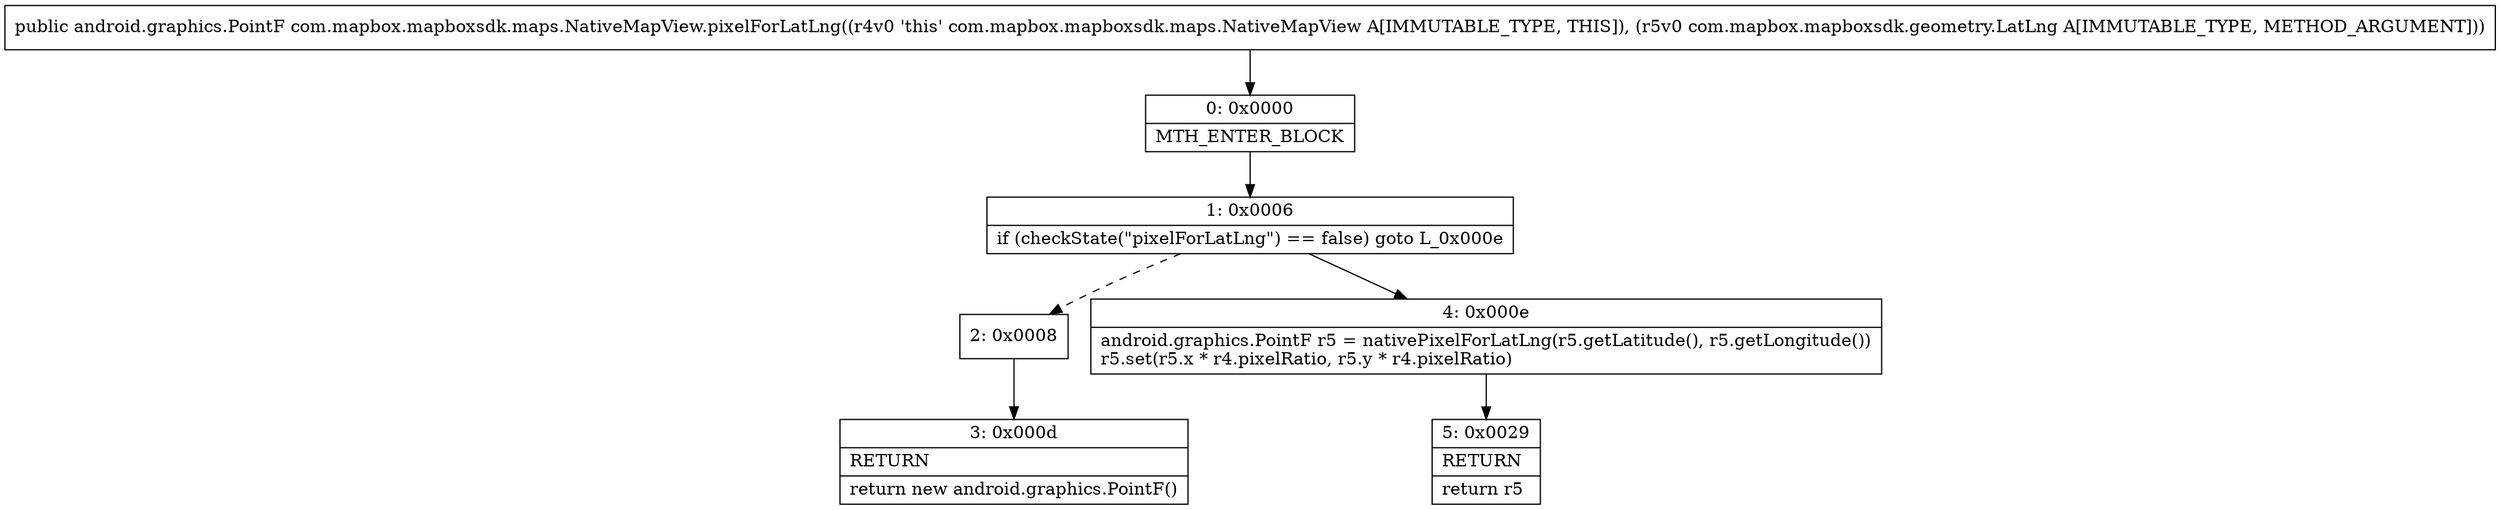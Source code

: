digraph "CFG forcom.mapbox.mapboxsdk.maps.NativeMapView.pixelForLatLng(Lcom\/mapbox\/mapboxsdk\/geometry\/LatLng;)Landroid\/graphics\/PointF;" {
Node_0 [shape=record,label="{0\:\ 0x0000|MTH_ENTER_BLOCK\l}"];
Node_1 [shape=record,label="{1\:\ 0x0006|if (checkState(\"pixelForLatLng\") == false) goto L_0x000e\l}"];
Node_2 [shape=record,label="{2\:\ 0x0008}"];
Node_3 [shape=record,label="{3\:\ 0x000d|RETURN\l|return new android.graphics.PointF()\l}"];
Node_4 [shape=record,label="{4\:\ 0x000e|android.graphics.PointF r5 = nativePixelForLatLng(r5.getLatitude(), r5.getLongitude())\lr5.set(r5.x * r4.pixelRatio, r5.y * r4.pixelRatio)\l}"];
Node_5 [shape=record,label="{5\:\ 0x0029|RETURN\l|return r5\l}"];
MethodNode[shape=record,label="{public android.graphics.PointF com.mapbox.mapboxsdk.maps.NativeMapView.pixelForLatLng((r4v0 'this' com.mapbox.mapboxsdk.maps.NativeMapView A[IMMUTABLE_TYPE, THIS]), (r5v0 com.mapbox.mapboxsdk.geometry.LatLng A[IMMUTABLE_TYPE, METHOD_ARGUMENT])) }"];
MethodNode -> Node_0;
Node_0 -> Node_1;
Node_1 -> Node_2[style=dashed];
Node_1 -> Node_4;
Node_2 -> Node_3;
Node_4 -> Node_5;
}

